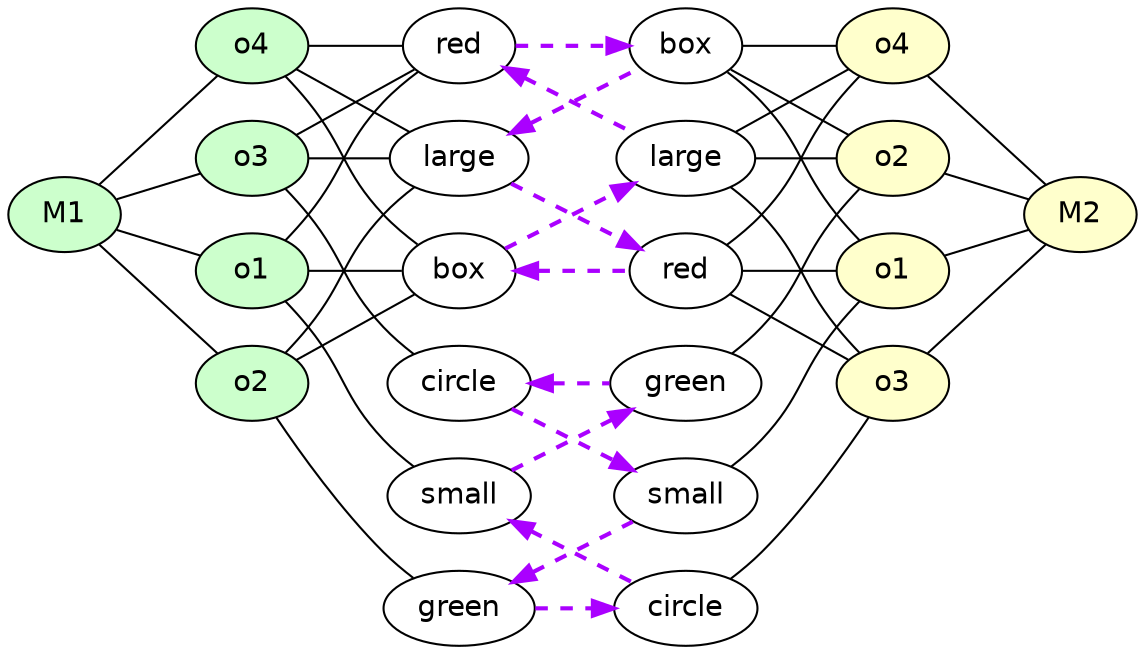 strict digraph G {
	graph [bb="0,0,531.19,306",
		rankdir=LR
	];
	node [label="\N"];
	M1	 [fillcolor="#CCFFCC",
		fontname=Helvetica,
		height=0.5,
		pos="27,207",
		shape=oval,
		style=filled,
		width=0.75];
	o1_1	 [fillcolor="#CCFFCC",
		fontname=Helvetica,
		height=0.5,
		label=o1,
		pos="117,180",
		shape=oval,
		style=filled,
		width=0.75];
	M1 -> o1_1	 [constraint=true,
		dir=none,
		penwidth=1,
		pos="52.07,199.48 64.657,195.7 79.851,191.14 92.375,187.39"];
	o2_1	 [fillcolor="#CCFFCC",
		fontname=Helvetica,
		height=0.5,
		label=o2,
		pos="117,234",
		shape=oval,
		style=filled,
		width=0.75];
	M1 -> o2_1	 [constraint=true,
		dir=none,
		penwidth=1,
		pos="52.07,214.52 64.657,218.3 79.851,222.86 92.375,226.61"];
	o3_1	 [fillcolor="#CCFFCC",
		fontname=Helvetica,
		height=0.5,
		label=o3,
		pos="117,126",
		shape=oval,
		style=filled,
		width=0.75];
	M1 -> o3_1	 [constraint=true,
		dir=none,
		penwidth=1,
		pos="43.09,192.52 59.371,177.87 84.406,155.33 100.75,140.63"];
	o4_1	 [fillcolor="#CCFFCC",
		fontname=Helvetica,
		height=0.5,
		label=o4,
		pos="117,288",
		shape=oval,
		style=filled,
		width=0.75];
	M1 -> o4_1	 [constraint=true,
		dir=none,
		penwidth=1,
		pos="43.09,221.48 59.371,236.13 84.406,258.67 100.75,273.37"];
	M2	 [fillcolor="#FFFFCC",
		fontname=Helvetica,
		height=0.5,
		pos="504.19,207",
		shape=oval,
		style=filled,
		width=0.75];
	red_1	 [fontname=Helvetica,
		height=0.5,
		label=red,
		pos="213.8,180",
		shape=oval,
		width=0.75];
	o1_1 -> red_1	 [constraint=true,
		dir=none,
		pos="144.22,180 157.53,180 173.5,180 186.78,180"];
	box_1	 [fontname=Helvetica,
		height=0.5,
		label=box,
		pos="213.8,288",
		shape=oval,
		width=0.75];
	o1_1 -> box_1	 [constraint=true,
		dir=none,
		pos="132.97,194.92 136.74,198.72 140.64,202.9 144,207 162.29,229.31 160.5,239.75 180,261 184.47,265.87 189.86,270.58 195.01,274.67"];
	small_1	 [fontname=Helvetica,
		height=0.5,
		label=small,
		pos="213.8,72",
		shape=oval,
		width=0.88464];
	o1_1 -> small_1	 [constraint=true,
		dir=none,
		pos="132.97,165.08 136.74,161.28 140.64,157.1 144,153 162.29,130.69 160.5,120.25 180,99 184.16,94.462 189.13,90.061 193.95,86.175"];
	box_2	 [fontname=Helvetica,
		height=0.5,
		label=box,
		pos="317.39,180",
		shape=oval,
		width=0.75];
	red_1 -> box_2	 [color="#AA00FF",
		constraint=true,
		penwidth=2,
		pos="e,290.35,180 241.02,180 253.03,180 267.34,180 280.31,180",
		style=dashed];
	large_2	 [fontname=Helvetica,
		height=0.5,
		label=large,
		pos="317.39,234",
		shape=oval,
		width=0.86659];
	red_1 -> large_2	 [color="#AA00FF",
		constraint=true,
		dir=back,
		penwidth=2,
		pos="s,235.26,191.19 244.22,195.86 260.17,204.17 279.41,214.2 294.15,221.89",
		style=dashed];
	o1_2	 [fillcolor="#FFFFCC",
		fontname=Helvetica,
		height=0.5,
		label=o1,
		pos="414.19,180",
		shape=oval,
		style=filled,
		width=0.75];
	o1_2 -> M2	 [constraint=true,
		dir=none,
		penwidth=1,
		pos="439.26,187.52 451.84,191.3 467.04,195.86 479.56,199.61"];
	red_2	 [fontname=Helvetica,
		height=0.5,
		label=red,
		pos="317.39,288",
		shape=oval,
		width=0.75];
	red_2 -> o1_2	 [constraint=true,
		dir=none,
		pos="336.18,274.67 341.33,270.58 346.72,265.87 351.19,261 370.69,239.75 368.9,229.31 387.19,207 390.55,202.9 394.45,198.72 398.22,194.92"];
	o3_2	 [fillcolor="#FFFFCC",
		fontname=Helvetica,
		height=0.5,
		label=o3,
		pos="414.19,234",
		shape=oval,
		style=filled,
		width=0.75];
	red_2 -> o3_2	 [constraint=true,
		dir=none,
		pos="338.39,276.28 354.63,267.23 377,254.75 393.23,245.69"];
	o4_2	 [fillcolor="#FFFFCC",
		fontname=Helvetica,
		height=0.5,
		label=o4,
		pos="414.19,288",
		shape=oval,
		style=filled,
		width=0.75];
	red_2 -> o4_2	 [constraint=true,
		dir=none,
		pos="344.61,288 357.92,288 373.89,288 387.17,288"];
	box_1 -> red_2	 [color="#AA00FF",
		constraint=true,
		dir=back,
		penwidth=2,
		pos="s,241.02,288 251.07,288 264.06,288 278.36,288 290.35,288",
		style=dashed];
	box_1 -> large_2	 [color="#AA00FF",
		constraint=true,
		penwidth=2,
		pos="e,294.15,246.11 235.26,276.81 249.63,269.32 268.8,259.33 285.01,250.88",
		style=dashed];
	box_2 -> o1_2	 [constraint=true,
		dir=none,
		pos="344.61,180 357.92,180 373.89,180 387.17,180"];
	o2_2	 [fillcolor="#FFFFCC",
		fontname=Helvetica,
		height=0.5,
		label=o2,
		pos="414.19,126",
		shape=oval,
		style=filled,
		width=0.75];
	box_2 -> o2_2	 [constraint=true,
		dir=none,
		pos="338.39,168.28 354.63,159.23 377,146.75 393.23,137.69"];
	box_2 -> o4_2	 [constraint=true,
		dir=none,
		pos="336.18,193.33 341.33,197.42 346.72,202.13 351.19,207 370.69,228.25 368.9,238.69 387.19,261 390.55,265.1 394.45,269.28 398.22,273.08"];
	green_2	 [fontname=Helvetica,
		height=0.5,
		label=green,
		pos="317.39,18",
		shape=oval,
		width=0.93881];
	small_1 -> green_2	 [color="#AA00FF",
		constraint=true,
		penwidth=2,
		pos="e,292.9,30.768 237.3,59.747 251.05,52.583 268.62,43.421 283.81,35.506",
		style=dashed];
	circle_2	 [fontname=Helvetica,
		height=0.5,
		label=circle,
		pos="317.39,126",
		shape=oval,
		width=0.88464];
	small_1 -> circle_2	 [color="#AA00FF",
		constraint=true,
		dir=back,
		penwidth=2,
		pos="s,237.3,84.253 246.5,89.049 261.92,97.084 279.95,106.49 293.98,113.8",
		style=dashed];
	small_2	 [fontname=Helvetica,
		height=0.5,
		label=small,
		pos="317.39,72",
		shape=oval,
		width=0.88464];
	small_2 -> o1_2	 [constraint=true,
		dir=none,
		pos="337.24,86.175 342.06,90.061 347.02,94.462 351.19,99 370.69,120.25 368.9,130.69 387.19,153 390.55,157.1 394.45,161.28 398.22,165.08"];
	o2_1 -> box_1	 [constraint=true,
		dir=none,
		pos="138,245.72 154.24,254.77 176.61,267.25 192.83,276.31"];
	green_1	 [fontname=Helvetica,
		height=0.5,
		label=green,
		pos="213.8,126",
		shape=oval,
		width=0.93881];
	o2_1 -> green_1	 [constraint=true,
		dir=none,
		pos="132.97,219.08 136.74,215.28 140.64,211.1 144,207 162.29,184.69 160.5,174.25 180,153 184.06,148.57 188.89,144.28 193.6,140.46"];
	large_1	 [fontname=Helvetica,
		height=0.5,
		label=large,
		pos="213.8,234",
		shape=oval,
		width=0.86659];
	o2_1 -> large_1	 [constraint=true,
		dir=none,
		pos="144.22,234 156.08,234 170.04,234 182.34,234"];
	green_1 -> small_2	 [color="#AA00FF",
		constraint=true,
		dir=back,
		penwidth=2,
		pos="s,238.09,113.34 247.21,108.58 262.46,100.63 280.16,91.407 293.97,84.21",
		style=dashed];
	green_1 -> circle_2	 [color="#AA00FF",
		constraint=true,
		penwidth=2,
		pos="e,285.5,126 247.72,126 256.55,126 266.17,126 275.37,126",
		style=dashed];
	o2_2 -> M2	 [constraint=true,
		dir=none,
		penwidth=1,
		pos="430.28,140.48 446.56,155.13 471.59,177.67 487.93,192.37"];
	green_2 -> o2_2	 [constraint=true,
		dir=none,
		pos="337.36,32.675 342.08,36.484 346.97,40.724 351.19,45 371.46,65.54 391.31,92.521 403.14,109.57"];
	large_1 -> red_2	 [color="#AA00FF",
		constraint=true,
		penwidth=2,
		pos="e,295.99,276.84 237.05,246.12 251.81,253.81 271.07,263.85 287.03,272.17",
		style=dashed];
	large_1 -> box_2	 [color="#AA00FF",
		constraint=true,
		dir=back,
		penwidth=2,
		pos="s,237.05,221.88 246.2,217.11 262.42,208.65 281.62,198.65 295.99,191.16",
		style=dashed];
	large_2 -> o2_2	 [constraint=true,
		dir=none,
		pos="337.24,219.83 342.06,215.94 347.02,211.54 351.19,207 370.69,185.75 368.9,175.31 387.19,153 390.55,148.9 394.45,144.72 398.22,140.92"];
	large_2 -> o3_2	 [constraint=true,
		dir=none,
		pos="348.82,234 361.18,234 375.24,234 387.14,234"];
	large_2 -> o4_2	 [constraint=true,
		dir=none,
		pos="339.84,246.52 355.93,255.5 377.44,267.5 393.18,276.28"];
	o3_1 -> red_1	 [constraint=true,
		dir=none,
		pos="138,137.72 154.24,146.77 176.61,159.25 192.83,168.31"];
	o3_1 -> large_1	 [constraint=true,
		dir=none,
		pos="132.97,140.92 136.74,144.72 140.64,148.9 144,153 162.29,175.31 160.5,185.75 180,207 184.16,211.54 189.13,215.94 193.95,219.83"];
	circle_1	 [fontname=Helvetica,
		height=0.5,
		label=circle,
		pos="213.8,18",
		shape=oval,
		width=0.88464];
	o3_1 -> circle_1	 [constraint=true,
		dir=none,
		pos="128.04,109.57 139.88,92.521 159.73,65.54 180,45 184.33,40.617 189.35,36.272 194.18,32.39"];
	o3_2 -> M2	 [constraint=true,
		dir=none,
		penwidth=1,
		pos="439.26,226.48 451.84,222.7 467.04,218.14 479.56,214.39"];
	circle_1 -> small_2	 [color="#AA00FF",
		constraint=true,
		penwidth=2,
		pos="e,293.98,59.795 237.3,30.253 251.34,37.572 269.38,46.976 284.79,55.004",
		style=dashed];
	circle_1 -> green_2	 [color="#AA00FF",
		constraint=true,
		dir=back,
		penwidth=2,
		pos="s,245.72,18 255.78,18 264.91,18 274.45,18 283.23,18",
		style=dashed];
	circle_2 -> o3_2	 [constraint=true,
		dir=none,
		pos="337.24,140.17 342.06,144.06 347.02,148.46 351.19,153 370.69,174.25 368.9,184.69 387.19,207 390.55,211.1 394.45,215.28 398.22,219.08"];
	o4_1 -> red_1	 [constraint=true,
		dir=none,
		pos="132.97,273.08 136.74,269.28 140.64,265.1 144,261 162.29,238.69 160.5,228.25 180,207 184.47,202.13 189.86,197.42 195.01,193.33"];
	o4_1 -> box_1	 [constraint=true,
		dir=none,
		pos="144.22,288 157.53,288 173.5,288 186.78,288"];
	o4_1 -> large_1	 [constraint=true,
		dir=none,
		pos="138,276.28 153.68,267.54 175.08,255.6 191.15,246.64"];
	o4_2 -> M2	 [constraint=true,
		dir=none,
		penwidth=1,
		pos="430.28,273.52 446.56,258.87 471.59,236.33 487.93,221.63"];
}

